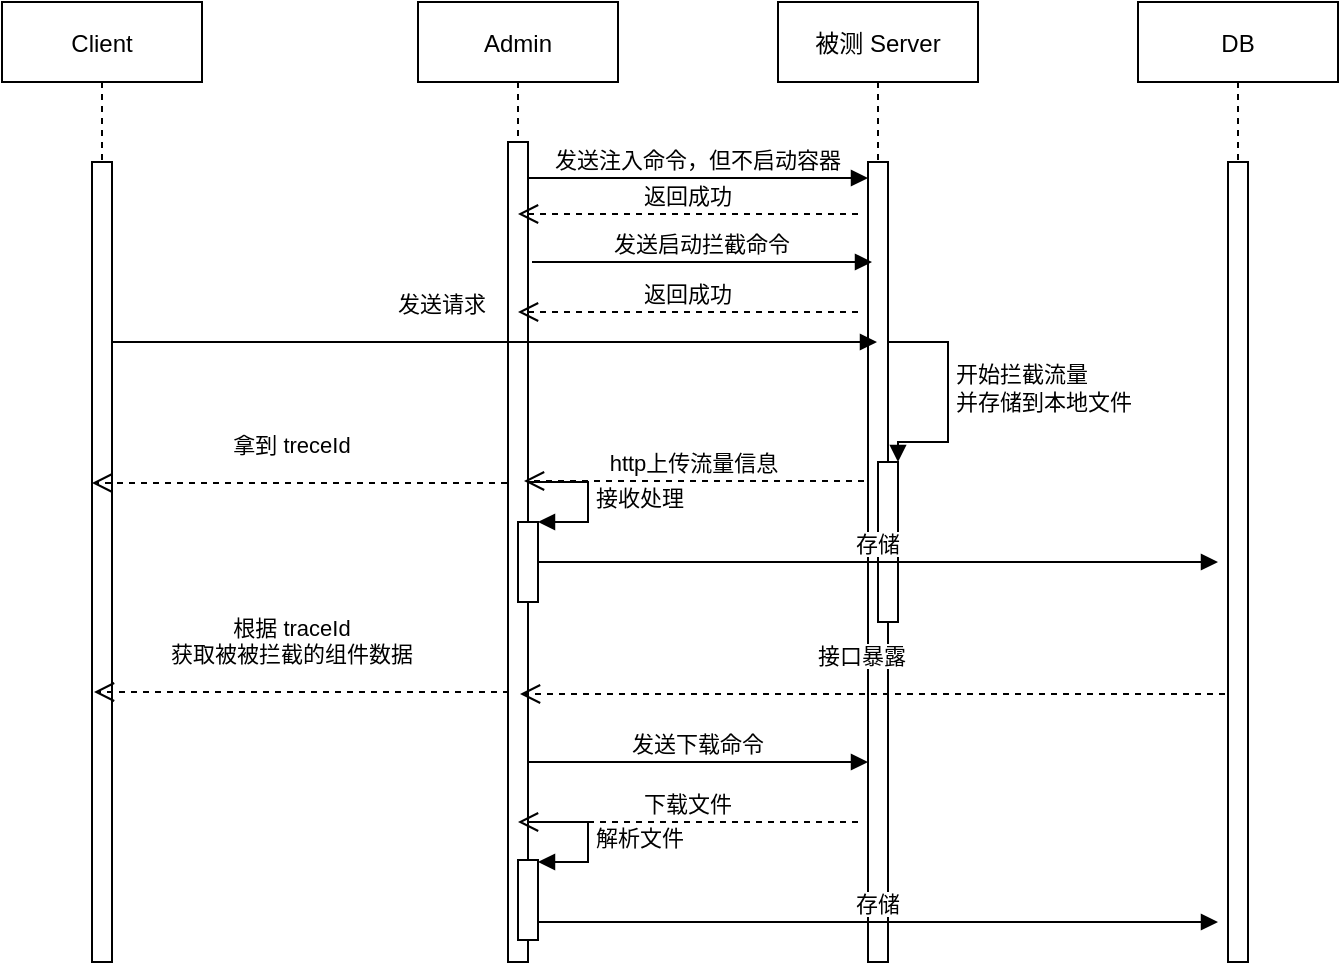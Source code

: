 <mxfile version="20.6.0" type="github">
  <diagram id="gGXGk-ehEbuJboOs8Xbj" name="第 1 页">
    <mxGraphModel dx="1038" dy="579" grid="1" gridSize="10" guides="1" tooltips="1" connect="1" arrows="1" fold="1" page="1" pageScale="1" pageWidth="827" pageHeight="1169" math="0" shadow="0">
      <root>
        <mxCell id="0" />
        <mxCell id="1" parent="0" />
        <mxCell id="LxBSH3rdeD30dWvgSmXf-1" value="Admin" style="shape=umlLifeline;perimeter=lifelinePerimeter;container=1;collapsible=0;recursiveResize=0;rounded=0;shadow=0;strokeWidth=1;" parent="1" vertex="1">
          <mxGeometry x="278" y="80" width="100" height="480" as="geometry" />
        </mxCell>
        <mxCell id="LxBSH3rdeD30dWvgSmXf-2" value="" style="points=[];perimeter=orthogonalPerimeter;rounded=0;shadow=0;strokeWidth=1;" parent="LxBSH3rdeD30dWvgSmXf-1" vertex="1">
          <mxGeometry x="45" y="70" width="10" height="410" as="geometry" />
        </mxCell>
        <mxCell id="LxBSH3rdeD30dWvgSmXf-3" value="" style="html=1;points=[];perimeter=orthogonalPerimeter;" parent="LxBSH3rdeD30dWvgSmXf-1" vertex="1">
          <mxGeometry x="50" y="429" width="10" height="40" as="geometry" />
        </mxCell>
        <mxCell id="LxBSH3rdeD30dWvgSmXf-4" value="解析文件" style="edgeStyle=orthogonalEdgeStyle;html=1;align=left;spacingLeft=2;endArrow=block;rounded=0;entryX=1;entryY=0;" parent="LxBSH3rdeD30dWvgSmXf-1" edge="1">
          <mxGeometry relative="1" as="geometry">
            <mxPoint x="55" y="410" as="sourcePoint" />
            <Array as="points">
              <mxPoint x="85" y="410" />
            </Array>
            <mxPoint x="60" y="430" as="targetPoint" />
          </mxGeometry>
        </mxCell>
        <mxCell id="LxBSH3rdeD30dWvgSmXf-5" value="" style="html=1;points=[];perimeter=orthogonalPerimeter;" parent="LxBSH3rdeD30dWvgSmXf-1" vertex="1">
          <mxGeometry x="50" y="260" width="10" height="40" as="geometry" />
        </mxCell>
        <mxCell id="LxBSH3rdeD30dWvgSmXf-6" value="接收处理" style="edgeStyle=orthogonalEdgeStyle;html=1;align=left;spacingLeft=2;endArrow=block;rounded=0;entryX=1;entryY=0;" parent="LxBSH3rdeD30dWvgSmXf-1" target="LxBSH3rdeD30dWvgSmXf-5" edge="1">
          <mxGeometry relative="1" as="geometry">
            <mxPoint x="55" y="240" as="sourcePoint" />
            <Array as="points">
              <mxPoint x="85" y="240" />
            </Array>
          </mxGeometry>
        </mxCell>
        <mxCell id="LxBSH3rdeD30dWvgSmXf-7" value="被测 Server" style="shape=umlLifeline;perimeter=lifelinePerimeter;container=1;collapsible=0;recursiveResize=0;rounded=0;shadow=0;strokeWidth=1;" parent="1" vertex="1">
          <mxGeometry x="458" y="80" width="100" height="480" as="geometry" />
        </mxCell>
        <mxCell id="LxBSH3rdeD30dWvgSmXf-8" value="" style="points=[];perimeter=orthogonalPerimeter;rounded=0;shadow=0;strokeWidth=1;" parent="LxBSH3rdeD30dWvgSmXf-7" vertex="1">
          <mxGeometry x="45" y="80" width="10" height="400" as="geometry" />
        </mxCell>
        <mxCell id="LxBSH3rdeD30dWvgSmXf-9" value="" style="html=1;points=[];perimeter=orthogonalPerimeter;" parent="LxBSH3rdeD30dWvgSmXf-7" vertex="1">
          <mxGeometry x="50" y="230" width="10" height="80" as="geometry" />
        </mxCell>
        <mxCell id="LxBSH3rdeD30dWvgSmXf-10" value="开始拦截流量&lt;br&gt;并存储到本地文件" style="edgeStyle=orthogonalEdgeStyle;html=1;align=left;spacingLeft=2;endArrow=block;rounded=0;entryX=1;entryY=0;" parent="LxBSH3rdeD30dWvgSmXf-7" target="LxBSH3rdeD30dWvgSmXf-9" edge="1">
          <mxGeometry relative="1" as="geometry">
            <mxPoint x="55" y="160" as="sourcePoint" />
            <Array as="points">
              <mxPoint x="55" y="170" />
              <mxPoint x="85" y="170" />
              <mxPoint x="85" y="220" />
              <mxPoint x="60" y="220" />
            </Array>
          </mxGeometry>
        </mxCell>
        <mxCell id="_bBLkxt7XojFWHMVNguw-1" value="接口暴露" style="verticalAlign=bottom;endArrow=open;dashed=1;endSize=8;shadow=0;strokeWidth=1;" edge="1" parent="LxBSH3rdeD30dWvgSmXf-7">
          <mxGeometry x="0.046" y="-10" relative="1" as="geometry">
            <mxPoint x="-129" y="346.0" as="targetPoint" />
            <mxPoint x="229.5" y="346.0" as="sourcePoint" />
            <mxPoint as="offset" />
          </mxGeometry>
        </mxCell>
        <mxCell id="LxBSH3rdeD30dWvgSmXf-11" value="发送注入命令，但不启动容器" style="verticalAlign=bottom;endArrow=block;entryX=0;entryY=0;shadow=0;strokeWidth=1;" parent="1" edge="1">
          <mxGeometry relative="1" as="geometry">
            <mxPoint x="333" y="168.0" as="sourcePoint" />
            <mxPoint x="503" y="168.0" as="targetPoint" />
          </mxGeometry>
        </mxCell>
        <mxCell id="LxBSH3rdeD30dWvgSmXf-12" value="DB" style="shape=umlLifeline;perimeter=lifelinePerimeter;container=1;collapsible=0;recursiveResize=0;rounded=0;shadow=0;strokeWidth=1;" parent="1" vertex="1">
          <mxGeometry x="638" y="80" width="100" height="480" as="geometry" />
        </mxCell>
        <mxCell id="LxBSH3rdeD30dWvgSmXf-13" value="" style="points=[];perimeter=orthogonalPerimeter;rounded=0;shadow=0;strokeWidth=1;" parent="LxBSH3rdeD30dWvgSmXf-12" vertex="1">
          <mxGeometry x="45" y="80" width="10" height="400" as="geometry" />
        </mxCell>
        <mxCell id="LxBSH3rdeD30dWvgSmXf-14" value="返回成功" style="verticalAlign=bottom;endArrow=open;dashed=1;endSize=8;exitX=0;exitY=0.95;shadow=0;strokeWidth=1;" parent="1" edge="1">
          <mxGeometry relative="1" as="geometry">
            <mxPoint x="328" y="186.0" as="targetPoint" />
            <mxPoint x="498" y="186.0" as="sourcePoint" />
          </mxGeometry>
        </mxCell>
        <mxCell id="LxBSH3rdeD30dWvgSmXf-15" value="发送启动拦截命令" style="verticalAlign=bottom;endArrow=block;entryX=0;entryY=0;shadow=0;strokeWidth=1;" parent="1" edge="1">
          <mxGeometry relative="1" as="geometry">
            <mxPoint x="335" y="210.0" as="sourcePoint" />
            <mxPoint x="505" y="210.0" as="targetPoint" />
          </mxGeometry>
        </mxCell>
        <mxCell id="LxBSH3rdeD30dWvgSmXf-16" value="返回成功" style="verticalAlign=bottom;endArrow=open;dashed=1;endSize=8;exitX=0;exitY=0.95;shadow=0;strokeWidth=1;" parent="1" edge="1">
          <mxGeometry relative="1" as="geometry">
            <mxPoint x="328" y="235.0" as="targetPoint" />
            <mxPoint x="498" y="235.0" as="sourcePoint" />
          </mxGeometry>
        </mxCell>
        <mxCell id="LxBSH3rdeD30dWvgSmXf-17" value="发送下载命令" style="verticalAlign=bottom;endArrow=block;entryX=0;entryY=0;shadow=0;strokeWidth=1;" parent="1" edge="1">
          <mxGeometry relative="1" as="geometry">
            <mxPoint x="333" y="460" as="sourcePoint" />
            <mxPoint x="503" y="460" as="targetPoint" />
          </mxGeometry>
        </mxCell>
        <mxCell id="LxBSH3rdeD30dWvgSmXf-18" value="下载文件" style="verticalAlign=bottom;endArrow=open;dashed=1;endSize=8;exitX=0;exitY=0.95;shadow=0;strokeWidth=1;" parent="1" edge="1">
          <mxGeometry relative="1" as="geometry">
            <mxPoint x="328" y="490.0" as="targetPoint" />
            <mxPoint x="498" y="490.0" as="sourcePoint" />
          </mxGeometry>
        </mxCell>
        <mxCell id="LxBSH3rdeD30dWvgSmXf-19" value="存储" style="verticalAlign=bottom;endArrow=block;shadow=0;strokeWidth=1;exitX=1;exitY=0.75;exitDx=0;exitDy=0;exitPerimeter=0;" parent="1" edge="1">
          <mxGeometry relative="1" as="geometry">
            <mxPoint x="338" y="540" as="sourcePoint" />
            <mxPoint x="678" y="540" as="targetPoint" />
          </mxGeometry>
        </mxCell>
        <mxCell id="LxBSH3rdeD30dWvgSmXf-20" value="http上传流量信息" style="verticalAlign=bottom;endArrow=open;dashed=1;endSize=8;exitX=0;exitY=0.95;shadow=0;strokeWidth=1;" parent="1" edge="1">
          <mxGeometry relative="1" as="geometry">
            <mxPoint x="331" y="319.5" as="targetPoint" />
            <mxPoint x="501" y="319.5" as="sourcePoint" />
          </mxGeometry>
        </mxCell>
        <mxCell id="LxBSH3rdeD30dWvgSmXf-21" value="存储" style="verticalAlign=bottom;endArrow=block;shadow=0;strokeWidth=1;exitX=1;exitY=0.75;exitDx=0;exitDy=0;exitPerimeter=0;" parent="1" edge="1">
          <mxGeometry relative="1" as="geometry">
            <mxPoint x="338" y="360" as="sourcePoint" />
            <mxPoint x="678" y="360" as="targetPoint" />
          </mxGeometry>
        </mxCell>
        <mxCell id="_bBLkxt7XojFWHMVNguw-2" value="Client" style="shape=umlLifeline;perimeter=lifelinePerimeter;container=1;collapsible=0;recursiveResize=0;rounded=0;shadow=0;strokeWidth=1;" vertex="1" parent="1">
          <mxGeometry x="70" y="80" width="100" height="480" as="geometry" />
        </mxCell>
        <mxCell id="_bBLkxt7XojFWHMVNguw-3" value="" style="points=[];perimeter=orthogonalPerimeter;rounded=0;shadow=0;strokeWidth=1;" vertex="1" parent="_bBLkxt7XojFWHMVNguw-2">
          <mxGeometry x="45" y="80" width="10" height="400" as="geometry" />
        </mxCell>
        <mxCell id="_bBLkxt7XojFWHMVNguw-6" value="发送请求" style="verticalAlign=bottom;endArrow=block;shadow=0;strokeWidth=1;" edge="1" parent="_bBLkxt7XojFWHMVNguw-2" target="LxBSH3rdeD30dWvgSmXf-7">
          <mxGeometry x="-0.137" y="10" relative="1" as="geometry">
            <mxPoint x="55" y="170.0" as="sourcePoint" />
            <mxPoint x="225" y="170.0" as="targetPoint" />
            <mxPoint as="offset" />
          </mxGeometry>
        </mxCell>
        <mxCell id="_bBLkxt7XojFWHMVNguw-4" value="根据 traceId&#xa;获取被被拦截的组件数据" style="verticalAlign=bottom;endArrow=open;dashed=1;endSize=8;shadow=0;strokeWidth=1;" edge="1" parent="1">
          <mxGeometry x="0.046" y="-10" relative="1" as="geometry">
            <mxPoint x="116" y="425.0" as="targetPoint" />
            <mxPoint x="323.5" y="425.0" as="sourcePoint" />
            <mxPoint as="offset" />
          </mxGeometry>
        </mxCell>
        <mxCell id="_bBLkxt7XojFWHMVNguw-5" value="拿到 treceId" style="verticalAlign=bottom;endArrow=open;dashed=1;endSize=8;shadow=0;strokeWidth=1;" edge="1" parent="1">
          <mxGeometry x="0.036" y="-10" relative="1" as="geometry">
            <mxPoint x="115" y="320.5" as="targetPoint" />
            <mxPoint x="322.5" y="320.5" as="sourcePoint" />
            <mxPoint as="offset" />
          </mxGeometry>
        </mxCell>
      </root>
    </mxGraphModel>
  </diagram>
</mxfile>
